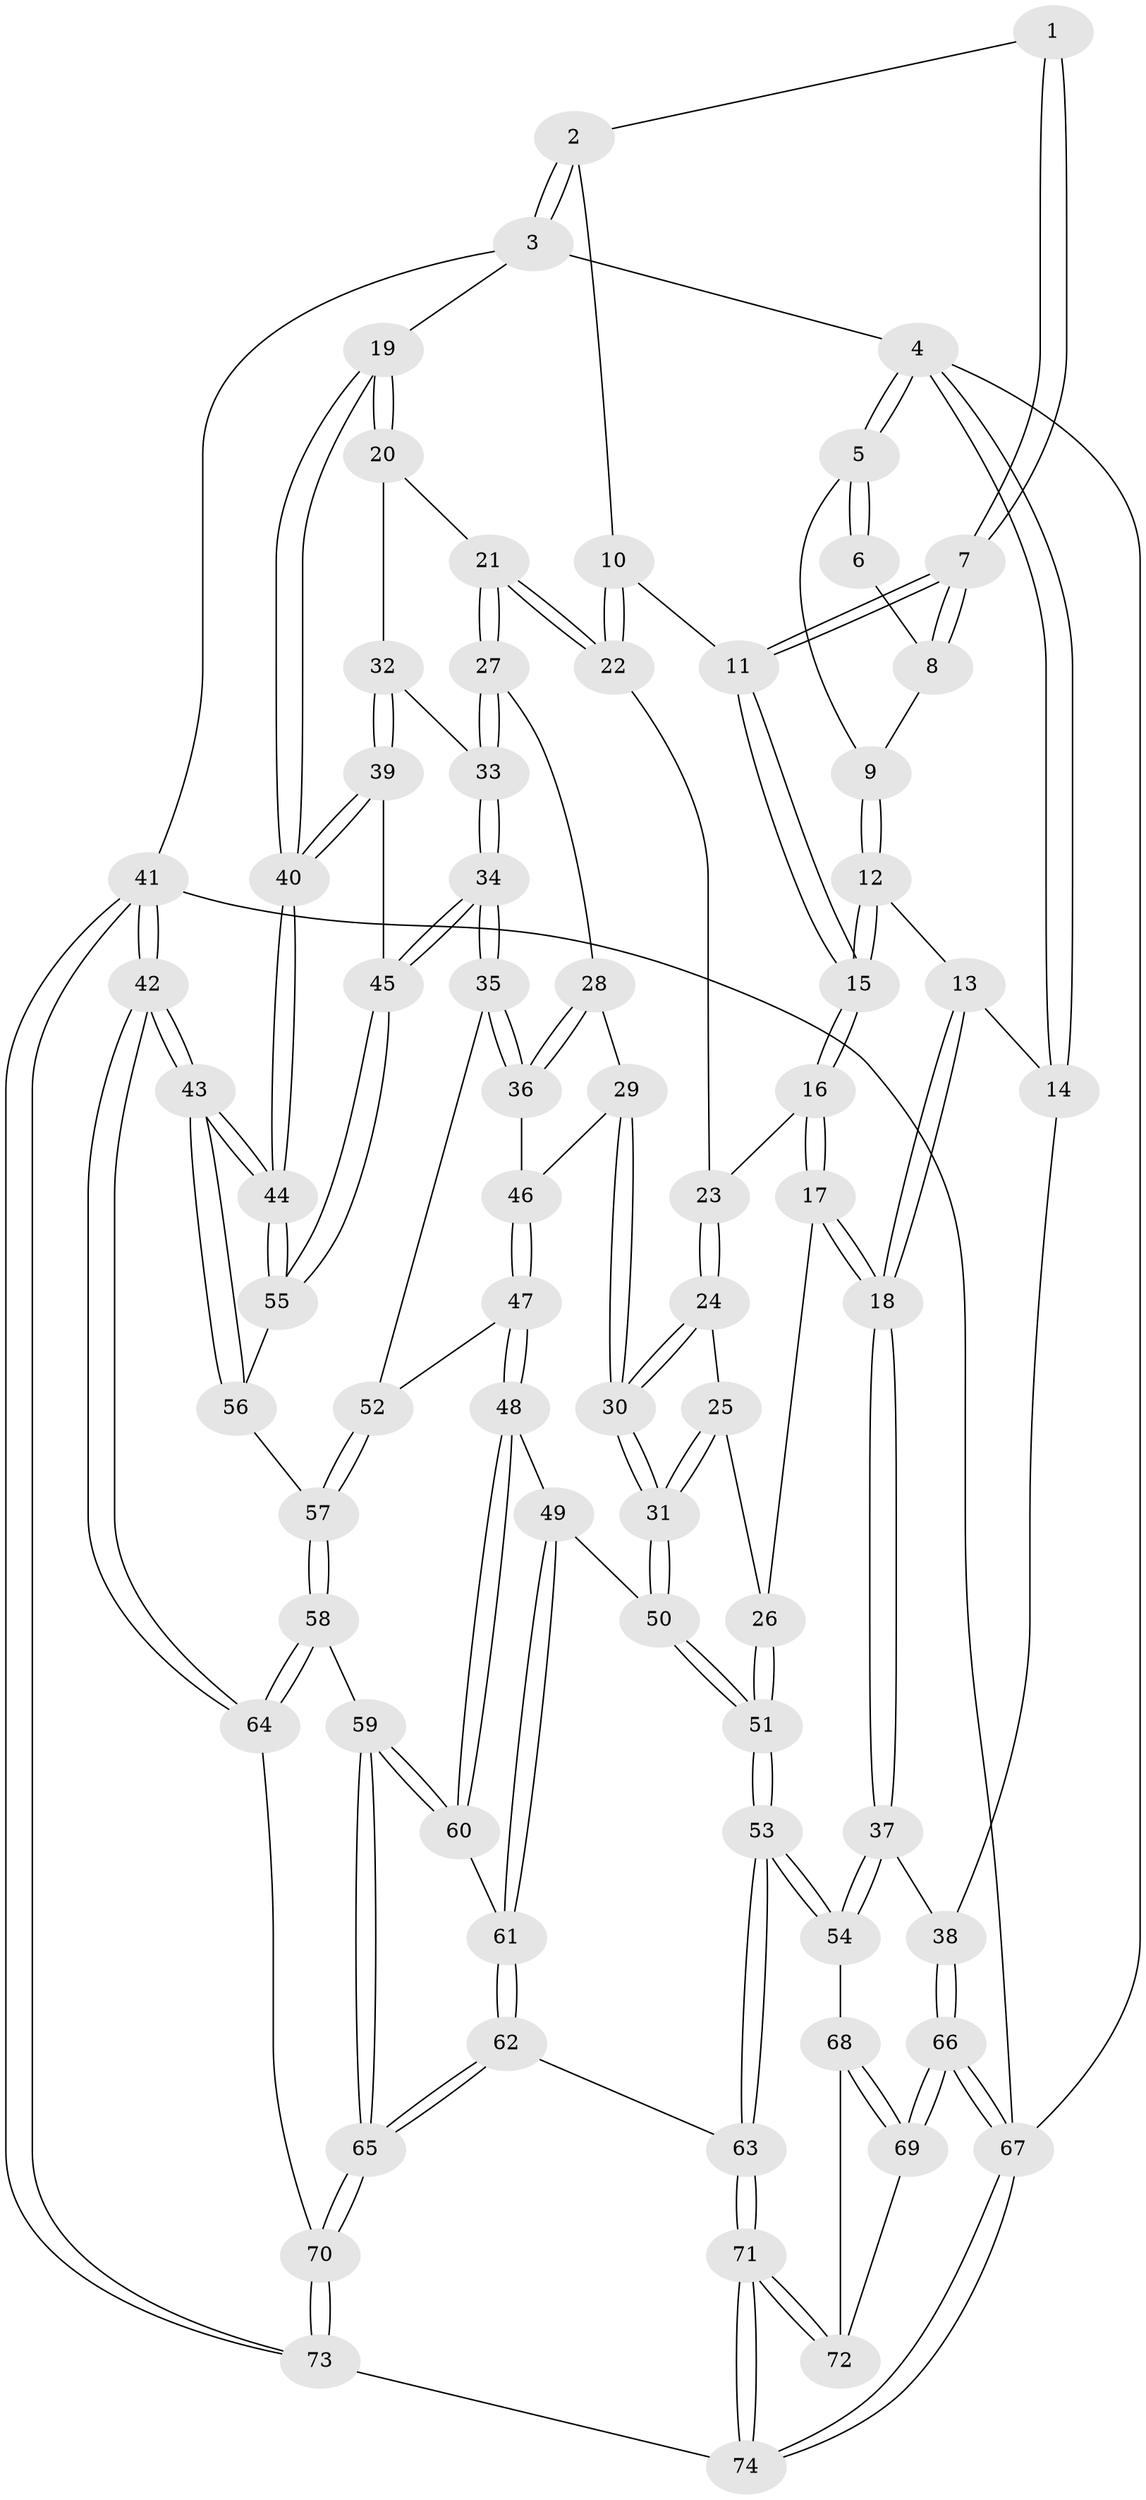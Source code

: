 // Generated by graph-tools (version 1.1) at 2025/27/03/15/25 16:27:56]
// undirected, 74 vertices, 182 edges
graph export_dot {
graph [start="1"]
  node [color=gray90,style=filled];
  1 [pos="+0.39448760258948345+0"];
  2 [pos="+0.6751916172188209+0"];
  3 [pos="+1+0"];
  4 [pos="+0+0"];
  5 [pos="+0+0"];
  6 [pos="+0.19597078481356658+0"];
  7 [pos="+0.37024232632933846+0.13352485785462878"];
  8 [pos="+0.300492671457302+0.055284500040531405"];
  9 [pos="+0.13037365608559276+0"];
  10 [pos="+0.581805460612612+0.06969314363272178"];
  11 [pos="+0.37961618269414793+0.1702237053034848"];
  12 [pos="+0.14330440210267392+0.046678976271736845"];
  13 [pos="+0.13383401220287516+0.11036589117692953"];
  14 [pos="+0+0.17280175000791778"];
  15 [pos="+0.375545407675099+0.17813104253297277"];
  16 [pos="+0.36610104709426855+0.21455438843102614"];
  17 [pos="+0.17673137380098727+0.3804067871997664"];
  18 [pos="+0.15136793052291783+0.3893558547884662"];
  19 [pos="+1+0.0284027200330635"];
  20 [pos="+0.8944240128515325+0.2776555630098597"];
  21 [pos="+0.8389557228243314+0.2966168102351218"];
  22 [pos="+0.6710346799722176+0.2250906873970733"];
  23 [pos="+0.5209981584383504+0.3206941847980469"];
  24 [pos="+0.5249752702081543+0.3408691995578762"];
  25 [pos="+0.36442636493098846+0.42965639281660833"];
  26 [pos="+0.20411367622592758+0.3915051785852789"];
  27 [pos="+0.8105392965596677+0.33618599953722"];
  28 [pos="+0.7979102406252208+0.35146360366746326"];
  29 [pos="+0.5889624633579478+0.47525262808103036"];
  30 [pos="+0.5666401434546776+0.4811304207821025"];
  31 [pos="+0.5541070790629735+0.4989907784359306"];
  32 [pos="+0.9245090275537767+0.49734608499135546"];
  33 [pos="+0.8590572035073157+0.5535693951420106"];
  34 [pos="+0.828291087010304+0.6031054257940796"];
  35 [pos="+0.7996484645749894+0.5828023114129635"];
  36 [pos="+0.7765994094026495+0.5499221134278434"];
  37 [pos="+0.011535787456515465+0.4889762214168426"];
  38 [pos="+0+0.49222966608062935"];
  39 [pos="+0.9772516332176469+0.5728586262413145"];
  40 [pos="+1+0.6448890760845819"];
  41 [pos="+1+1"];
  42 [pos="+1+1"];
  43 [pos="+1+1"];
  44 [pos="+1+0.9229553412160717"];
  45 [pos="+0.847786692977653+0.6375826091511413"];
  46 [pos="+0.7283978827717297+0.5510102864192832"];
  47 [pos="+0.6639551448188515+0.6475207353687007"];
  48 [pos="+0.6554653173792957+0.6542477474260029"];
  49 [pos="+0.5926578916366227+0.6245344541829292"];
  50 [pos="+0.5324209653032843+0.5886352068050767"];
  51 [pos="+0.49567977685256814+0.6186986314532478"];
  52 [pos="+0.7424239622738333+0.6163300353760802"];
  53 [pos="+0.393337659280997+0.7526799182502653"];
  54 [pos="+0.304162911324726+0.7466178588837089"];
  55 [pos="+0.84723550533863+0.6687200927546448"];
  56 [pos="+0.793118659014961+0.7224588140707864"];
  57 [pos="+0.7666608378520043+0.7461155855122263"];
  58 [pos="+0.7545034844245719+0.7578188481401614"];
  59 [pos="+0.7312900160167373+0.7530557980477889"];
  60 [pos="+0.71759016824424+0.7461096260889586"];
  61 [pos="+0.605915339751444+0.7891488477742421"];
  62 [pos="+0.4988008149549403+0.8543373869563453"];
  63 [pos="+0.45538436779196406+0.828788997286471"];
  64 [pos="+0.7739534859842413+0.7963783667524659"];
  65 [pos="+0.5920019425986727+0.9733350695164704"];
  66 [pos="+0+0.966705205577221"];
  67 [pos="+0+1"];
  68 [pos="+0.29298042626094634+0.7669971726770952"];
  69 [pos="+0+0.9271155204210887"];
  70 [pos="+0.6309646395265565+1"];
  71 [pos="+0.2744333166184222+1"];
  72 [pos="+0.23268761441577293+0.9085184687384567"];
  73 [pos="+0.6829062720013093+1"];
  74 [pos="+0.2656708718197921+1"];
  1 -- 2;
  1 -- 7;
  1 -- 7;
  2 -- 3;
  2 -- 3;
  2 -- 10;
  3 -- 4;
  3 -- 19;
  3 -- 41;
  4 -- 5;
  4 -- 5;
  4 -- 14;
  4 -- 14;
  4 -- 67;
  5 -- 6;
  5 -- 6;
  5 -- 9;
  6 -- 8;
  7 -- 8;
  7 -- 8;
  7 -- 11;
  7 -- 11;
  8 -- 9;
  9 -- 12;
  9 -- 12;
  10 -- 11;
  10 -- 22;
  10 -- 22;
  11 -- 15;
  11 -- 15;
  12 -- 13;
  12 -- 15;
  12 -- 15;
  13 -- 14;
  13 -- 18;
  13 -- 18;
  14 -- 38;
  15 -- 16;
  15 -- 16;
  16 -- 17;
  16 -- 17;
  16 -- 23;
  17 -- 18;
  17 -- 18;
  17 -- 26;
  18 -- 37;
  18 -- 37;
  19 -- 20;
  19 -- 20;
  19 -- 40;
  19 -- 40;
  20 -- 21;
  20 -- 32;
  21 -- 22;
  21 -- 22;
  21 -- 27;
  21 -- 27;
  22 -- 23;
  23 -- 24;
  23 -- 24;
  24 -- 25;
  24 -- 30;
  24 -- 30;
  25 -- 26;
  25 -- 31;
  25 -- 31;
  26 -- 51;
  26 -- 51;
  27 -- 28;
  27 -- 33;
  27 -- 33;
  28 -- 29;
  28 -- 36;
  28 -- 36;
  29 -- 30;
  29 -- 30;
  29 -- 46;
  30 -- 31;
  30 -- 31;
  31 -- 50;
  31 -- 50;
  32 -- 33;
  32 -- 39;
  32 -- 39;
  33 -- 34;
  33 -- 34;
  34 -- 35;
  34 -- 35;
  34 -- 45;
  34 -- 45;
  35 -- 36;
  35 -- 36;
  35 -- 52;
  36 -- 46;
  37 -- 38;
  37 -- 54;
  37 -- 54;
  38 -- 66;
  38 -- 66;
  39 -- 40;
  39 -- 40;
  39 -- 45;
  40 -- 44;
  40 -- 44;
  41 -- 42;
  41 -- 42;
  41 -- 73;
  41 -- 73;
  41 -- 67;
  42 -- 43;
  42 -- 43;
  42 -- 64;
  42 -- 64;
  43 -- 44;
  43 -- 44;
  43 -- 56;
  43 -- 56;
  44 -- 55;
  44 -- 55;
  45 -- 55;
  45 -- 55;
  46 -- 47;
  46 -- 47;
  47 -- 48;
  47 -- 48;
  47 -- 52;
  48 -- 49;
  48 -- 60;
  48 -- 60;
  49 -- 50;
  49 -- 61;
  49 -- 61;
  50 -- 51;
  50 -- 51;
  51 -- 53;
  51 -- 53;
  52 -- 57;
  52 -- 57;
  53 -- 54;
  53 -- 54;
  53 -- 63;
  53 -- 63;
  54 -- 68;
  55 -- 56;
  56 -- 57;
  57 -- 58;
  57 -- 58;
  58 -- 59;
  58 -- 64;
  58 -- 64;
  59 -- 60;
  59 -- 60;
  59 -- 65;
  59 -- 65;
  60 -- 61;
  61 -- 62;
  61 -- 62;
  62 -- 63;
  62 -- 65;
  62 -- 65;
  63 -- 71;
  63 -- 71;
  64 -- 70;
  65 -- 70;
  65 -- 70;
  66 -- 67;
  66 -- 67;
  66 -- 69;
  66 -- 69;
  67 -- 74;
  67 -- 74;
  68 -- 69;
  68 -- 69;
  68 -- 72;
  69 -- 72;
  70 -- 73;
  70 -- 73;
  71 -- 72;
  71 -- 72;
  71 -- 74;
  71 -- 74;
  73 -- 74;
}
